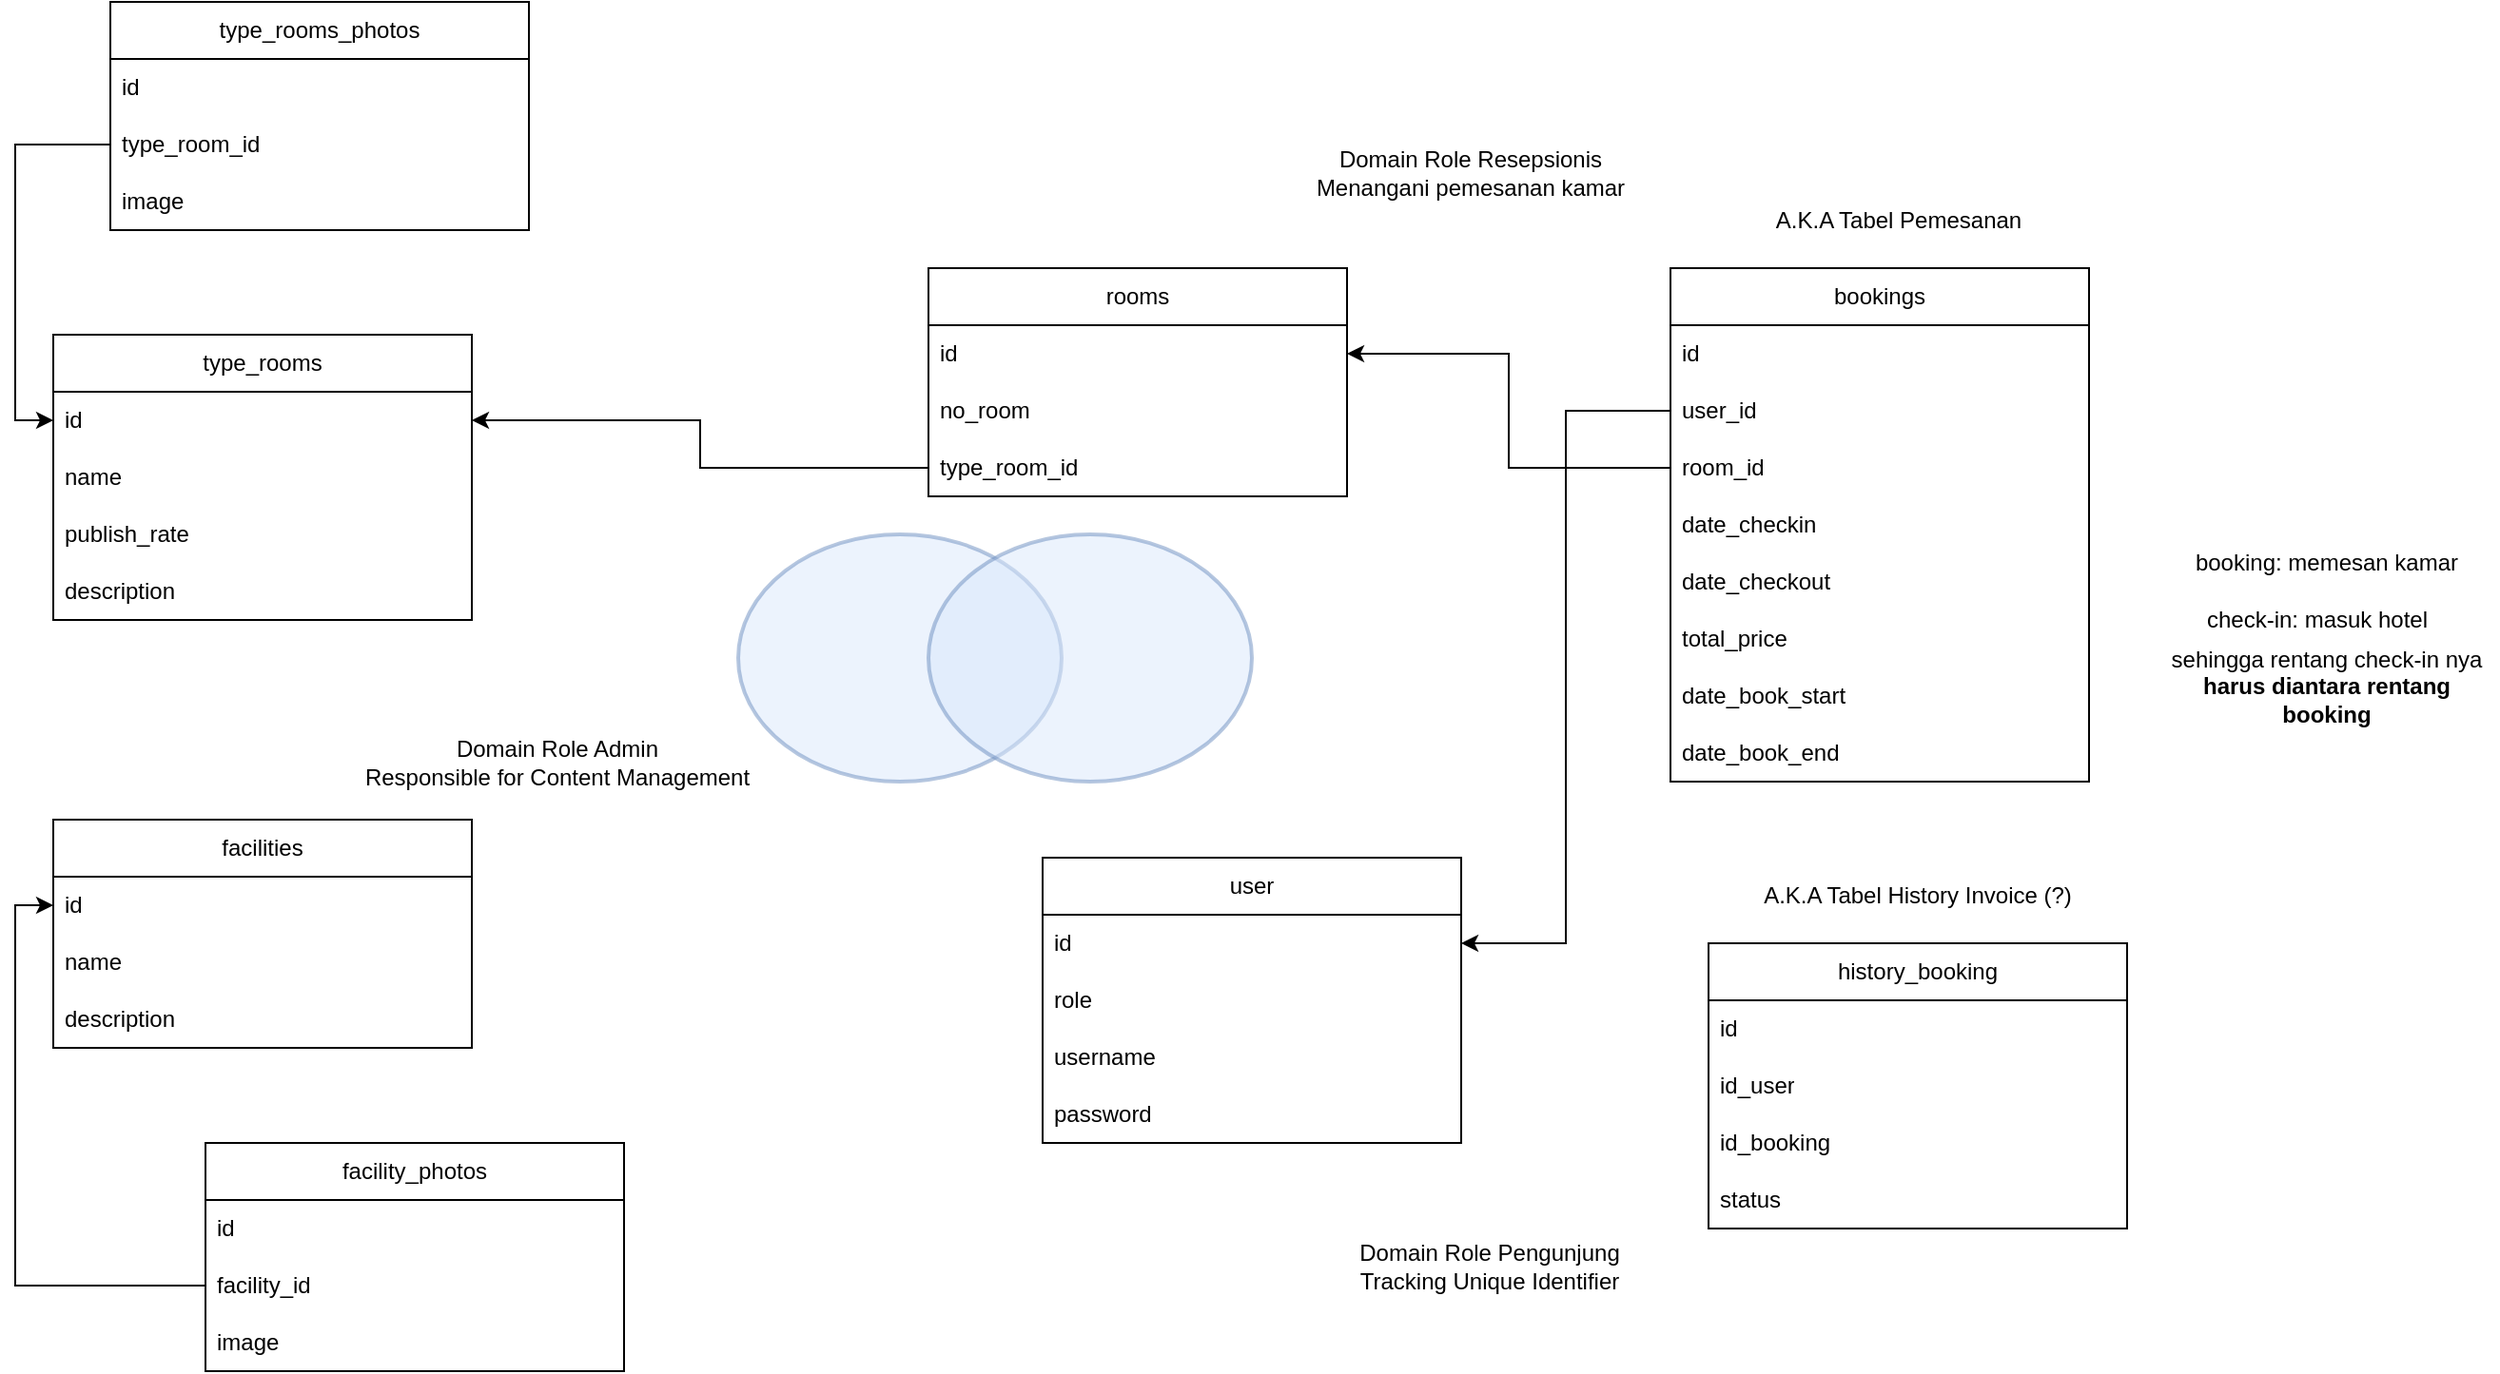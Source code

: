 <mxfile version="22.0.3" type="device">
  <diagram name="Page-1" id="umP3yjecLWo_KKQlQwzq">
    <mxGraphModel dx="2284" dy="828" grid="1" gridSize="10" guides="1" tooltips="1" connect="1" arrows="1" fold="1" page="1" pageScale="1" pageWidth="850" pageHeight="1100" math="0" shadow="0">
      <root>
        <mxCell id="0" />
        <mxCell id="1" parent="0" />
        <mxCell id="SCHdPOAoe2JzfiP7QqML-1" value="rooms" style="swimlane;fontStyle=0;childLayout=stackLayout;horizontal=1;startSize=30;horizontalStack=0;resizeParent=1;resizeParentMax=0;resizeLast=0;collapsible=1;marginBottom=0;whiteSpace=wrap;html=1;" parent="1" vertex="1">
          <mxGeometry x="290" y="140" width="220" height="120" as="geometry">
            <mxRectangle x="180" y="220" width="70" height="30" as="alternateBounds" />
          </mxGeometry>
        </mxCell>
        <mxCell id="SCHdPOAoe2JzfiP7QqML-2" value="id" style="text;strokeColor=none;fillColor=none;align=left;verticalAlign=middle;spacingLeft=4;spacingRight=4;overflow=hidden;points=[[0,0.5],[1,0.5]];portConstraint=eastwest;rotatable=0;whiteSpace=wrap;html=1;" parent="SCHdPOAoe2JzfiP7QqML-1" vertex="1">
          <mxGeometry y="30" width="220" height="30" as="geometry" />
        </mxCell>
        <mxCell id="SCHdPOAoe2JzfiP7QqML-3" value="no_room" style="text;strokeColor=none;fillColor=none;align=left;verticalAlign=middle;spacingLeft=4;spacingRight=4;overflow=hidden;points=[[0,0.5],[1,0.5]];portConstraint=eastwest;rotatable=0;whiteSpace=wrap;html=1;" parent="SCHdPOAoe2JzfiP7QqML-1" vertex="1">
          <mxGeometry y="60" width="220" height="30" as="geometry" />
        </mxCell>
        <mxCell id="SCHdPOAoe2JzfiP7QqML-4" value="type_room_id" style="text;strokeColor=none;fillColor=none;align=left;verticalAlign=middle;spacingLeft=4;spacingRight=4;overflow=hidden;points=[[0,0.5],[1,0.5]];portConstraint=eastwest;rotatable=0;whiteSpace=wrap;html=1;" parent="SCHdPOAoe2JzfiP7QqML-1" vertex="1">
          <mxGeometry y="90" width="220" height="30" as="geometry" />
        </mxCell>
        <mxCell id="SCHdPOAoe2JzfiP7QqML-7" value="bookings" style="swimlane;fontStyle=0;childLayout=stackLayout;horizontal=1;startSize=30;horizontalStack=0;resizeParent=1;resizeParentMax=0;resizeLast=0;collapsible=1;marginBottom=0;whiteSpace=wrap;html=1;" parent="1" vertex="1">
          <mxGeometry x="680" y="140" width="220" height="270" as="geometry">
            <mxRectangle x="180" y="220" width="70" height="30" as="alternateBounds" />
          </mxGeometry>
        </mxCell>
        <mxCell id="SCHdPOAoe2JzfiP7QqML-8" value="id" style="text;strokeColor=none;fillColor=none;align=left;verticalAlign=middle;spacingLeft=4;spacingRight=4;overflow=hidden;points=[[0,0.5],[1,0.5]];portConstraint=eastwest;rotatable=0;whiteSpace=wrap;html=1;" parent="SCHdPOAoe2JzfiP7QqML-7" vertex="1">
          <mxGeometry y="30" width="220" height="30" as="geometry" />
        </mxCell>
        <mxCell id="SCHdPOAoe2JzfiP7QqML-9" value="user_id" style="text;strokeColor=none;fillColor=none;align=left;verticalAlign=middle;spacingLeft=4;spacingRight=4;overflow=hidden;points=[[0,0.5],[1,0.5]];portConstraint=eastwest;rotatable=0;whiteSpace=wrap;html=1;" parent="SCHdPOAoe2JzfiP7QqML-7" vertex="1">
          <mxGeometry y="60" width="220" height="30" as="geometry" />
        </mxCell>
        <mxCell id="SCHdPOAoe2JzfiP7QqML-10" value="room_id" style="text;strokeColor=none;fillColor=none;align=left;verticalAlign=middle;spacingLeft=4;spacingRight=4;overflow=hidden;points=[[0,0.5],[1,0.5]];portConstraint=eastwest;rotatable=0;whiteSpace=wrap;html=1;" parent="SCHdPOAoe2JzfiP7QqML-7" vertex="1">
          <mxGeometry y="90" width="220" height="30" as="geometry" />
        </mxCell>
        <mxCell id="SCHdPOAoe2JzfiP7QqML-11" value="date_checkin" style="text;strokeColor=none;fillColor=none;align=left;verticalAlign=middle;spacingLeft=4;spacingRight=4;overflow=hidden;points=[[0,0.5],[1,0.5]];portConstraint=eastwest;rotatable=0;whiteSpace=wrap;html=1;" parent="SCHdPOAoe2JzfiP7QqML-7" vertex="1">
          <mxGeometry y="120" width="220" height="30" as="geometry" />
        </mxCell>
        <mxCell id="SCHdPOAoe2JzfiP7QqML-12" value="date_checkout" style="text;strokeColor=none;fillColor=none;align=left;verticalAlign=middle;spacingLeft=4;spacingRight=4;overflow=hidden;points=[[0,0.5],[1,0.5]];portConstraint=eastwest;rotatable=0;whiteSpace=wrap;html=1;" parent="SCHdPOAoe2JzfiP7QqML-7" vertex="1">
          <mxGeometry y="150" width="220" height="30" as="geometry" />
        </mxCell>
        <mxCell id="SCHdPOAoe2JzfiP7QqML-19" value="total_price" style="text;strokeColor=none;fillColor=none;align=left;verticalAlign=middle;spacingLeft=4;spacingRight=4;overflow=hidden;points=[[0,0.5],[1,0.5]];portConstraint=eastwest;rotatable=0;whiteSpace=wrap;html=1;" parent="SCHdPOAoe2JzfiP7QqML-7" vertex="1">
          <mxGeometry y="180" width="220" height="30" as="geometry" />
        </mxCell>
        <mxCell id="SCHdPOAoe2JzfiP7QqML-23" value="date_book_start" style="text;strokeColor=none;fillColor=none;align=left;verticalAlign=middle;spacingLeft=4;spacingRight=4;overflow=hidden;points=[[0,0.5],[1,0.5]];portConstraint=eastwest;rotatable=0;whiteSpace=wrap;html=1;" parent="SCHdPOAoe2JzfiP7QqML-7" vertex="1">
          <mxGeometry y="210" width="220" height="30" as="geometry" />
        </mxCell>
        <mxCell id="SCHdPOAoe2JzfiP7QqML-24" value="date_book_end" style="text;strokeColor=none;fillColor=none;align=left;verticalAlign=middle;spacingLeft=4;spacingRight=4;overflow=hidden;points=[[0,0.5],[1,0.5]];portConstraint=eastwest;rotatable=0;whiteSpace=wrap;html=1;" parent="SCHdPOAoe2JzfiP7QqML-7" vertex="1">
          <mxGeometry y="240" width="220" height="30" as="geometry" />
        </mxCell>
        <mxCell id="SCHdPOAoe2JzfiP7QqML-13" value="user" style="swimlane;fontStyle=0;childLayout=stackLayout;horizontal=1;startSize=30;horizontalStack=0;resizeParent=1;resizeParentMax=0;resizeLast=0;collapsible=1;marginBottom=0;whiteSpace=wrap;html=1;" parent="1" vertex="1">
          <mxGeometry x="350" y="450" width="220" height="150" as="geometry">
            <mxRectangle x="180" y="220" width="70" height="30" as="alternateBounds" />
          </mxGeometry>
        </mxCell>
        <mxCell id="SCHdPOAoe2JzfiP7QqML-14" value="id" style="text;strokeColor=none;fillColor=none;align=left;verticalAlign=middle;spacingLeft=4;spacingRight=4;overflow=hidden;points=[[0,0.5],[1,0.5]];portConstraint=eastwest;rotatable=0;whiteSpace=wrap;html=1;" parent="SCHdPOAoe2JzfiP7QqML-13" vertex="1">
          <mxGeometry y="30" width="220" height="30" as="geometry" />
        </mxCell>
        <mxCell id="SCHdPOAoe2JzfiP7QqML-15" value="role" style="text;strokeColor=none;fillColor=none;align=left;verticalAlign=middle;spacingLeft=4;spacingRight=4;overflow=hidden;points=[[0,0.5],[1,0.5]];portConstraint=eastwest;rotatable=0;whiteSpace=wrap;html=1;" parent="SCHdPOAoe2JzfiP7QqML-13" vertex="1">
          <mxGeometry y="60" width="220" height="30" as="geometry" />
        </mxCell>
        <mxCell id="SCHdPOAoe2JzfiP7QqML-16" value="username" style="text;strokeColor=none;fillColor=none;align=left;verticalAlign=middle;spacingLeft=4;spacingRight=4;overflow=hidden;points=[[0,0.5],[1,0.5]];portConstraint=eastwest;rotatable=0;whiteSpace=wrap;html=1;" parent="SCHdPOAoe2JzfiP7QqML-13" vertex="1">
          <mxGeometry y="90" width="220" height="30" as="geometry" />
        </mxCell>
        <mxCell id="SCHdPOAoe2JzfiP7QqML-17" value="password" style="text;strokeColor=none;fillColor=none;align=left;verticalAlign=middle;spacingLeft=4;spacingRight=4;overflow=hidden;points=[[0,0.5],[1,0.5]];portConstraint=eastwest;rotatable=0;whiteSpace=wrap;html=1;" parent="SCHdPOAoe2JzfiP7QqML-13" vertex="1">
          <mxGeometry y="120" width="220" height="30" as="geometry" />
        </mxCell>
        <mxCell id="SCHdPOAoe2JzfiP7QqML-20" style="edgeStyle=orthogonalEdgeStyle;rounded=0;orthogonalLoop=1;jettySize=auto;html=1;entryX=1;entryY=0.5;entryDx=0;entryDy=0;" parent="1" source="SCHdPOAoe2JzfiP7QqML-9" target="SCHdPOAoe2JzfiP7QqML-14" edge="1">
          <mxGeometry relative="1" as="geometry" />
        </mxCell>
        <mxCell id="cgoCSOiUm6IaWYiiAatw-7" value="A.K.A Tabel Pemesanan" style="text;html=1;strokeColor=none;fillColor=none;align=center;verticalAlign=middle;whiteSpace=wrap;rounded=0;" parent="1" vertex="1">
          <mxGeometry x="730" y="100" width="140" height="30" as="geometry" />
        </mxCell>
        <mxCell id="cgoCSOiUm6IaWYiiAatw-8" value="history_booking" style="swimlane;fontStyle=0;childLayout=stackLayout;horizontal=1;startSize=30;horizontalStack=0;resizeParent=1;resizeParentMax=0;resizeLast=0;collapsible=1;marginBottom=0;whiteSpace=wrap;html=1;" parent="1" vertex="1">
          <mxGeometry x="700" y="495" width="220" height="150" as="geometry">
            <mxRectangle x="180" y="220" width="70" height="30" as="alternateBounds" />
          </mxGeometry>
        </mxCell>
        <mxCell id="cgoCSOiUm6IaWYiiAatw-9" value="id" style="text;strokeColor=none;fillColor=none;align=left;verticalAlign=middle;spacingLeft=4;spacingRight=4;overflow=hidden;points=[[0,0.5],[1,0.5]];portConstraint=eastwest;rotatable=0;whiteSpace=wrap;html=1;" parent="cgoCSOiUm6IaWYiiAatw-8" vertex="1">
          <mxGeometry y="30" width="220" height="30" as="geometry" />
        </mxCell>
        <mxCell id="cgoCSOiUm6IaWYiiAatw-23" value="id_user" style="text;strokeColor=none;fillColor=none;align=left;verticalAlign=middle;spacingLeft=4;spacingRight=4;overflow=hidden;points=[[0,0.5],[1,0.5]];portConstraint=eastwest;rotatable=0;whiteSpace=wrap;html=1;" parent="cgoCSOiUm6IaWYiiAatw-8" vertex="1">
          <mxGeometry y="60" width="220" height="30" as="geometry" />
        </mxCell>
        <mxCell id="cgoCSOiUm6IaWYiiAatw-24" value="id_booking" style="text;strokeColor=none;fillColor=none;align=left;verticalAlign=middle;spacingLeft=4;spacingRight=4;overflow=hidden;points=[[0,0.5],[1,0.5]];portConstraint=eastwest;rotatable=0;whiteSpace=wrap;html=1;" parent="cgoCSOiUm6IaWYiiAatw-8" vertex="1">
          <mxGeometry y="90" width="220" height="30" as="geometry" />
        </mxCell>
        <mxCell id="cgoCSOiUm6IaWYiiAatw-25" value="status" style="text;strokeColor=none;fillColor=none;align=left;verticalAlign=middle;spacingLeft=4;spacingRight=4;overflow=hidden;points=[[0,0.5],[1,0.5]];portConstraint=eastwest;rotatable=0;whiteSpace=wrap;html=1;" parent="cgoCSOiUm6IaWYiiAatw-8" vertex="1">
          <mxGeometry y="120" width="220" height="30" as="geometry" />
        </mxCell>
        <mxCell id="cgoCSOiUm6IaWYiiAatw-17" value="type_rooms" style="swimlane;fontStyle=0;childLayout=stackLayout;horizontal=1;startSize=30;horizontalStack=0;resizeParent=1;resizeParentMax=0;resizeLast=0;collapsible=1;marginBottom=0;whiteSpace=wrap;html=1;" parent="1" vertex="1">
          <mxGeometry x="-170" y="175" width="220" height="150" as="geometry">
            <mxRectangle x="180" y="220" width="70" height="30" as="alternateBounds" />
          </mxGeometry>
        </mxCell>
        <mxCell id="cgoCSOiUm6IaWYiiAatw-18" value="id" style="text;strokeColor=none;fillColor=none;align=left;verticalAlign=middle;spacingLeft=4;spacingRight=4;overflow=hidden;points=[[0,0.5],[1,0.5]];portConstraint=eastwest;rotatable=0;whiteSpace=wrap;html=1;" parent="cgoCSOiUm6IaWYiiAatw-17" vertex="1">
          <mxGeometry y="30" width="220" height="30" as="geometry" />
        </mxCell>
        <mxCell id="cgoCSOiUm6IaWYiiAatw-19" value="name" style="text;strokeColor=none;fillColor=none;align=left;verticalAlign=middle;spacingLeft=4;spacingRight=4;overflow=hidden;points=[[0,0.5],[1,0.5]];portConstraint=eastwest;rotatable=0;whiteSpace=wrap;html=1;" parent="cgoCSOiUm6IaWYiiAatw-17" vertex="1">
          <mxGeometry y="60" width="220" height="30" as="geometry" />
        </mxCell>
        <mxCell id="cgoCSOiUm6IaWYiiAatw-22" value="publish_rate" style="text;strokeColor=none;fillColor=none;align=left;verticalAlign=middle;spacingLeft=4;spacingRight=4;overflow=hidden;points=[[0,0.5],[1,0.5]];portConstraint=eastwest;rotatable=0;whiteSpace=wrap;html=1;" parent="cgoCSOiUm6IaWYiiAatw-17" vertex="1">
          <mxGeometry y="90" width="220" height="30" as="geometry" />
        </mxCell>
        <mxCell id="cgoCSOiUm6IaWYiiAatw-30" value="description" style="text;strokeColor=none;fillColor=none;align=left;verticalAlign=middle;spacingLeft=4;spacingRight=4;overflow=hidden;points=[[0,0.5],[1,0.5]];portConstraint=eastwest;rotatable=0;whiteSpace=wrap;html=1;" parent="cgoCSOiUm6IaWYiiAatw-17" vertex="1">
          <mxGeometry y="120" width="220" height="30" as="geometry" />
        </mxCell>
        <mxCell id="cgoCSOiUm6IaWYiiAatw-26" value="A.K.A Tabel History Invoice (?)" style="text;html=1;strokeColor=none;fillColor=none;align=center;verticalAlign=middle;whiteSpace=wrap;rounded=0;" parent="1" vertex="1">
          <mxGeometry x="720" y="455" width="180" height="30" as="geometry" />
        </mxCell>
        <mxCell id="cgoCSOiUm6IaWYiiAatw-27" value="Domain Role Admin&lt;br&gt;Responsible for Content Management" style="text;html=1;strokeColor=none;fillColor=none;align=center;verticalAlign=middle;whiteSpace=wrap;rounded=0;" parent="1" vertex="1">
          <mxGeometry x="-20" y="380" width="230" height="40" as="geometry" />
        </mxCell>
        <mxCell id="cgoCSOiUm6IaWYiiAatw-28" value="Domain Role Pengunjung&lt;br&gt;Tracking Unique Identifier" style="text;html=1;strokeColor=none;fillColor=none;align=center;verticalAlign=middle;whiteSpace=wrap;rounded=0;" parent="1" vertex="1">
          <mxGeometry x="500" y="645" width="170" height="40" as="geometry" />
        </mxCell>
        <mxCell id="cgoCSOiUm6IaWYiiAatw-29" value="Domain Role Resepsionis&lt;br&gt;Menangani pemesanan kamar" style="text;html=1;strokeColor=none;fillColor=none;align=center;verticalAlign=middle;whiteSpace=wrap;rounded=0;" parent="1" vertex="1">
          <mxGeometry x="490" y="70" width="170" height="40" as="geometry" />
        </mxCell>
        <mxCell id="cgoCSOiUm6IaWYiiAatw-32" value="facilities" style="swimlane;fontStyle=0;childLayout=stackLayout;horizontal=1;startSize=30;horizontalStack=0;resizeParent=1;resizeParentMax=0;resizeLast=0;collapsible=1;marginBottom=0;whiteSpace=wrap;html=1;" parent="1" vertex="1">
          <mxGeometry x="-170" y="430" width="220" height="120" as="geometry">
            <mxRectangle x="180" y="220" width="70" height="30" as="alternateBounds" />
          </mxGeometry>
        </mxCell>
        <mxCell id="cgoCSOiUm6IaWYiiAatw-33" value="id" style="text;strokeColor=none;fillColor=none;align=left;verticalAlign=middle;spacingLeft=4;spacingRight=4;overflow=hidden;points=[[0,0.5],[1,0.5]];portConstraint=eastwest;rotatable=0;whiteSpace=wrap;html=1;" parent="cgoCSOiUm6IaWYiiAatw-32" vertex="1">
          <mxGeometry y="30" width="220" height="30" as="geometry" />
        </mxCell>
        <mxCell id="cgoCSOiUm6IaWYiiAatw-34" value="name" style="text;strokeColor=none;fillColor=none;align=left;verticalAlign=middle;spacingLeft=4;spacingRight=4;overflow=hidden;points=[[0,0.5],[1,0.5]];portConstraint=eastwest;rotatable=0;whiteSpace=wrap;html=1;" parent="cgoCSOiUm6IaWYiiAatw-32" vertex="1">
          <mxGeometry y="60" width="220" height="30" as="geometry" />
        </mxCell>
        <mxCell id="cgoCSOiUm6IaWYiiAatw-36" value="description" style="text;strokeColor=none;fillColor=none;align=left;verticalAlign=middle;spacingLeft=4;spacingRight=4;overflow=hidden;points=[[0,0.5],[1,0.5]];portConstraint=eastwest;rotatable=0;whiteSpace=wrap;html=1;" parent="cgoCSOiUm6IaWYiiAatw-32" vertex="1">
          <mxGeometry y="90" width="220" height="30" as="geometry" />
        </mxCell>
        <mxCell id="cgoCSOiUm6IaWYiiAatw-38" style="edgeStyle=orthogonalEdgeStyle;rounded=0;orthogonalLoop=1;jettySize=auto;html=1;exitX=0;exitY=0.5;exitDx=0;exitDy=0;entryX=1;entryY=0.5;entryDx=0;entryDy=0;" parent="1" source="SCHdPOAoe2JzfiP7QqML-10" target="SCHdPOAoe2JzfiP7QqML-2" edge="1">
          <mxGeometry relative="1" as="geometry" />
        </mxCell>
        <mxCell id="cgoCSOiUm6IaWYiiAatw-39" style="edgeStyle=orthogonalEdgeStyle;rounded=0;orthogonalLoop=1;jettySize=auto;html=1;entryX=1;entryY=0.5;entryDx=0;entryDy=0;" parent="1" source="SCHdPOAoe2JzfiP7QqML-4" target="cgoCSOiUm6IaWYiiAatw-18" edge="1">
          <mxGeometry relative="1" as="geometry" />
        </mxCell>
        <mxCell id="cgoCSOiUm6IaWYiiAatw-40" value="check-in: masuk hotel" style="text;html=1;strokeColor=none;fillColor=none;align=center;verticalAlign=middle;whiteSpace=wrap;rounded=0;" parent="1" vertex="1">
          <mxGeometry x="950" y="310" width="140" height="30" as="geometry" />
        </mxCell>
        <mxCell id="cgoCSOiUm6IaWYiiAatw-41" value="booking: memesan kamar" style="text;html=1;strokeColor=none;fillColor=none;align=center;verticalAlign=middle;whiteSpace=wrap;rounded=0;" parent="1" vertex="1">
          <mxGeometry x="950" y="280" width="150" height="30" as="geometry" />
        </mxCell>
        <mxCell id="cgoCSOiUm6IaWYiiAatw-42" style="edgeStyle=orthogonalEdgeStyle;rounded=0;orthogonalLoop=1;jettySize=auto;html=1;exitX=0.5;exitY=1;exitDx=0;exitDy=0;" parent="1" source="cgoCSOiUm6IaWYiiAatw-40" target="cgoCSOiUm6IaWYiiAatw-40" edge="1">
          <mxGeometry relative="1" as="geometry" />
        </mxCell>
        <mxCell id="cgoCSOiUm6IaWYiiAatw-43" value="sehingga rentang check-in nya &lt;b&gt;harus diantara rentang booking&lt;/b&gt;" style="text;html=1;strokeColor=none;fillColor=none;align=center;verticalAlign=middle;whiteSpace=wrap;rounded=0;" parent="1" vertex="1">
          <mxGeometry x="935" y="340" width="180" height="40" as="geometry" />
        </mxCell>
        <mxCell id="cgoCSOiUm6IaWYiiAatw-44" value="facility_photos" style="swimlane;fontStyle=0;childLayout=stackLayout;horizontal=1;startSize=30;horizontalStack=0;resizeParent=1;resizeParentMax=0;resizeLast=0;collapsible=1;marginBottom=0;whiteSpace=wrap;html=1;" parent="1" vertex="1">
          <mxGeometry x="-90" y="600" width="220" height="120" as="geometry">
            <mxRectangle x="180" y="220" width="70" height="30" as="alternateBounds" />
          </mxGeometry>
        </mxCell>
        <mxCell id="cgoCSOiUm6IaWYiiAatw-45" value="id" style="text;strokeColor=none;fillColor=none;align=left;verticalAlign=middle;spacingLeft=4;spacingRight=4;overflow=hidden;points=[[0,0.5],[1,0.5]];portConstraint=eastwest;rotatable=0;whiteSpace=wrap;html=1;" parent="cgoCSOiUm6IaWYiiAatw-44" vertex="1">
          <mxGeometry y="30" width="220" height="30" as="geometry" />
        </mxCell>
        <mxCell id="cgoCSOiUm6IaWYiiAatw-46" value="facility_id" style="text;strokeColor=none;fillColor=none;align=left;verticalAlign=middle;spacingLeft=4;spacingRight=4;overflow=hidden;points=[[0,0.5],[1,0.5]];portConstraint=eastwest;rotatable=0;whiteSpace=wrap;html=1;" parent="cgoCSOiUm6IaWYiiAatw-44" vertex="1">
          <mxGeometry y="60" width="220" height="30" as="geometry" />
        </mxCell>
        <mxCell id="cgoCSOiUm6IaWYiiAatw-48" value="image" style="text;strokeColor=none;fillColor=none;align=left;verticalAlign=middle;spacingLeft=4;spacingRight=4;overflow=hidden;points=[[0,0.5],[1,0.5]];portConstraint=eastwest;rotatable=0;whiteSpace=wrap;html=1;" parent="cgoCSOiUm6IaWYiiAatw-44" vertex="1">
          <mxGeometry y="90" width="220" height="30" as="geometry" />
        </mxCell>
        <mxCell id="cgoCSOiUm6IaWYiiAatw-49" style="edgeStyle=orthogonalEdgeStyle;rounded=0;orthogonalLoop=1;jettySize=auto;html=1;entryX=0;entryY=0.5;entryDx=0;entryDy=0;" parent="1" source="cgoCSOiUm6IaWYiiAatw-46" target="cgoCSOiUm6IaWYiiAatw-33" edge="1">
          <mxGeometry relative="1" as="geometry" />
        </mxCell>
        <mxCell id="cgoCSOiUm6IaWYiiAatw-50" value="type_rooms_photos" style="swimlane;fontStyle=0;childLayout=stackLayout;horizontal=1;startSize=30;horizontalStack=0;resizeParent=1;resizeParentMax=0;resizeLast=0;collapsible=1;marginBottom=0;whiteSpace=wrap;html=1;" parent="1" vertex="1">
          <mxGeometry x="-140" width="220" height="120" as="geometry">
            <mxRectangle x="180" y="220" width="70" height="30" as="alternateBounds" />
          </mxGeometry>
        </mxCell>
        <mxCell id="cgoCSOiUm6IaWYiiAatw-51" value="id" style="text;strokeColor=none;fillColor=none;align=left;verticalAlign=middle;spacingLeft=4;spacingRight=4;overflow=hidden;points=[[0,0.5],[1,0.5]];portConstraint=eastwest;rotatable=0;whiteSpace=wrap;html=1;" parent="cgoCSOiUm6IaWYiiAatw-50" vertex="1">
          <mxGeometry y="30" width="220" height="30" as="geometry" />
        </mxCell>
        <mxCell id="cgoCSOiUm6IaWYiiAatw-52" value="type_room_id" style="text;strokeColor=none;fillColor=none;align=left;verticalAlign=middle;spacingLeft=4;spacingRight=4;overflow=hidden;points=[[0,0.5],[1,0.5]];portConstraint=eastwest;rotatable=0;whiteSpace=wrap;html=1;" parent="cgoCSOiUm6IaWYiiAatw-50" vertex="1">
          <mxGeometry y="60" width="220" height="30" as="geometry" />
        </mxCell>
        <mxCell id="cgoCSOiUm6IaWYiiAatw-53" value="image" style="text;strokeColor=none;fillColor=none;align=left;verticalAlign=middle;spacingLeft=4;spacingRight=4;overflow=hidden;points=[[0,0.5],[1,0.5]];portConstraint=eastwest;rotatable=0;whiteSpace=wrap;html=1;" parent="cgoCSOiUm6IaWYiiAatw-50" vertex="1">
          <mxGeometry y="90" width="220" height="30" as="geometry" />
        </mxCell>
        <mxCell id="cgoCSOiUm6IaWYiiAatw-54" style="edgeStyle=orthogonalEdgeStyle;rounded=0;orthogonalLoop=1;jettySize=auto;html=1;entryX=0;entryY=0.5;entryDx=0;entryDy=0;" parent="1" source="cgoCSOiUm6IaWYiiAatw-52" target="cgoCSOiUm6IaWYiiAatw-18" edge="1">
          <mxGeometry relative="1" as="geometry" />
        </mxCell>
        <mxCell id="cgoCSOiUm6IaWYiiAatw-59" value="" style="ellipse;whiteSpace=wrap;html=1;rounded=1;shadow=0;comic=0;strokeColor=#6c8ebf;strokeWidth=2;fillColor=#dae8fc;fontSize=22;fontColor=#000000;opacity=50;" parent="1" vertex="1">
          <mxGeometry x="190" y="280" width="170" height="130" as="geometry" />
        </mxCell>
        <mxCell id="cgoCSOiUm6IaWYiiAatw-60" value="" style="ellipse;whiteSpace=wrap;html=1;rounded=1;shadow=0;comic=0;strokeColor=#6c8ebf;strokeWidth=2;fillColor=#dae8fc;fontSize=22;fontColor=#000000;opacity=50;" parent="1" vertex="1">
          <mxGeometry x="290" y="280" width="170" height="130" as="geometry" />
        </mxCell>
      </root>
    </mxGraphModel>
  </diagram>
</mxfile>
